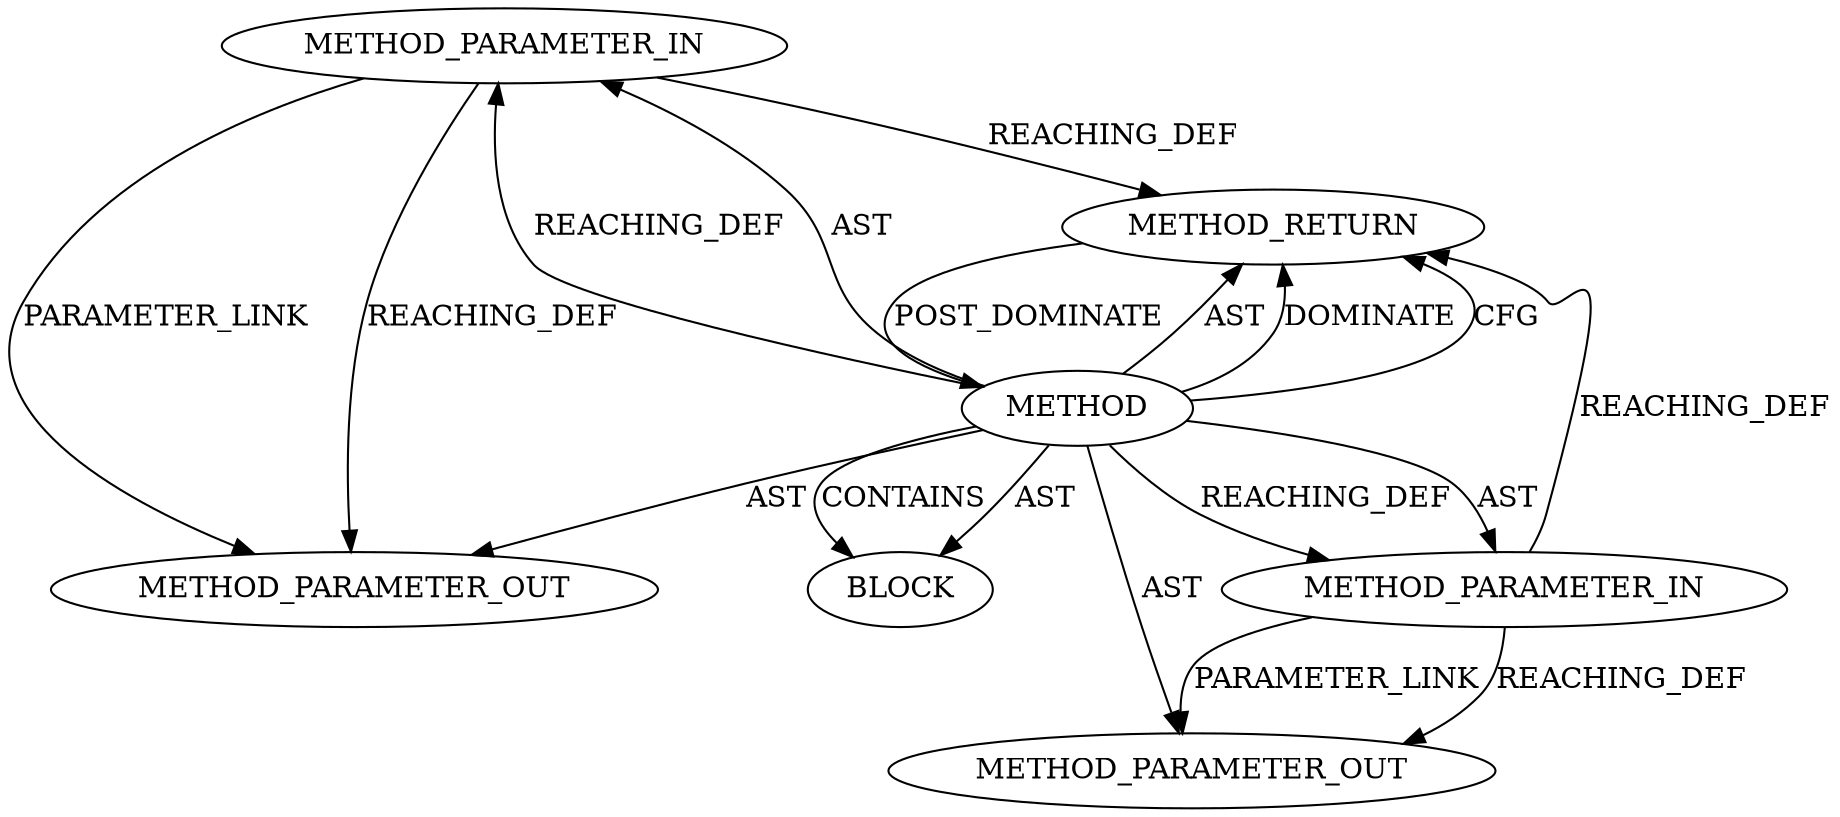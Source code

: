 digraph {
  21984 [label=METHOD_PARAMETER_OUT ORDER=2 CODE="p2" IS_VARIADIC=false TYPE_FULL_NAME="ANY" EVALUATION_STRATEGY="BY_VALUE" INDEX=2 NAME="p2"]
  19936 [label=METHOD_PARAMETER_IN ORDER=2 CODE="p2" IS_VARIADIC=false TYPE_FULL_NAME="ANY" EVALUATION_STRATEGY="BY_VALUE" INDEX=2 NAME="p2"]
  19937 [label=BLOCK ORDER=1 ARGUMENT_INDEX=1 CODE="<empty>" TYPE_FULL_NAME="ANY"]
  21983 [label=METHOD_PARAMETER_OUT ORDER=1 CODE="p1" IS_VARIADIC=false TYPE_FULL_NAME="ANY" EVALUATION_STRATEGY="BY_VALUE" INDEX=1 NAME="p1"]
  19934 [label=METHOD AST_PARENT_TYPE="NAMESPACE_BLOCK" AST_PARENT_FULL_NAME="<global>" ORDER=0 CODE="<empty>" FULL_NAME="skb_walk_frags" IS_EXTERNAL=true FILENAME="<empty>" SIGNATURE="" NAME="skb_walk_frags"]
  19938 [label=METHOD_RETURN ORDER=2 CODE="RET" TYPE_FULL_NAME="ANY" EVALUATION_STRATEGY="BY_VALUE"]
  19935 [label=METHOD_PARAMETER_IN ORDER=1 CODE="p1" IS_VARIADIC=false TYPE_FULL_NAME="ANY" EVALUATION_STRATEGY="BY_VALUE" INDEX=1 NAME="p1"]
  19934 -> 19938 [label=AST ]
  19935 -> 19938 [label=REACHING_DEF VARIABLE="p1"]
  19934 -> 19936 [label=REACHING_DEF VARIABLE=""]
  19934 -> 21983 [label=AST ]
  19934 -> 19938 [label=DOMINATE ]
  19934 -> 21984 [label=AST ]
  19934 -> 19937 [label=CONTAINS ]
  19938 -> 19934 [label=POST_DOMINATE ]
  19934 -> 19935 [label=REACHING_DEF VARIABLE=""]
  19934 -> 19937 [label=AST ]
  19935 -> 21983 [label=PARAMETER_LINK ]
  19934 -> 19938 [label=CFG ]
  19934 -> 19935 [label=AST ]
  19935 -> 21983 [label=REACHING_DEF VARIABLE="p1"]
  19934 -> 19936 [label=AST ]
  19936 -> 21984 [label=PARAMETER_LINK ]
  19936 -> 19938 [label=REACHING_DEF VARIABLE="p2"]
  19936 -> 21984 [label=REACHING_DEF VARIABLE="p2"]
}
